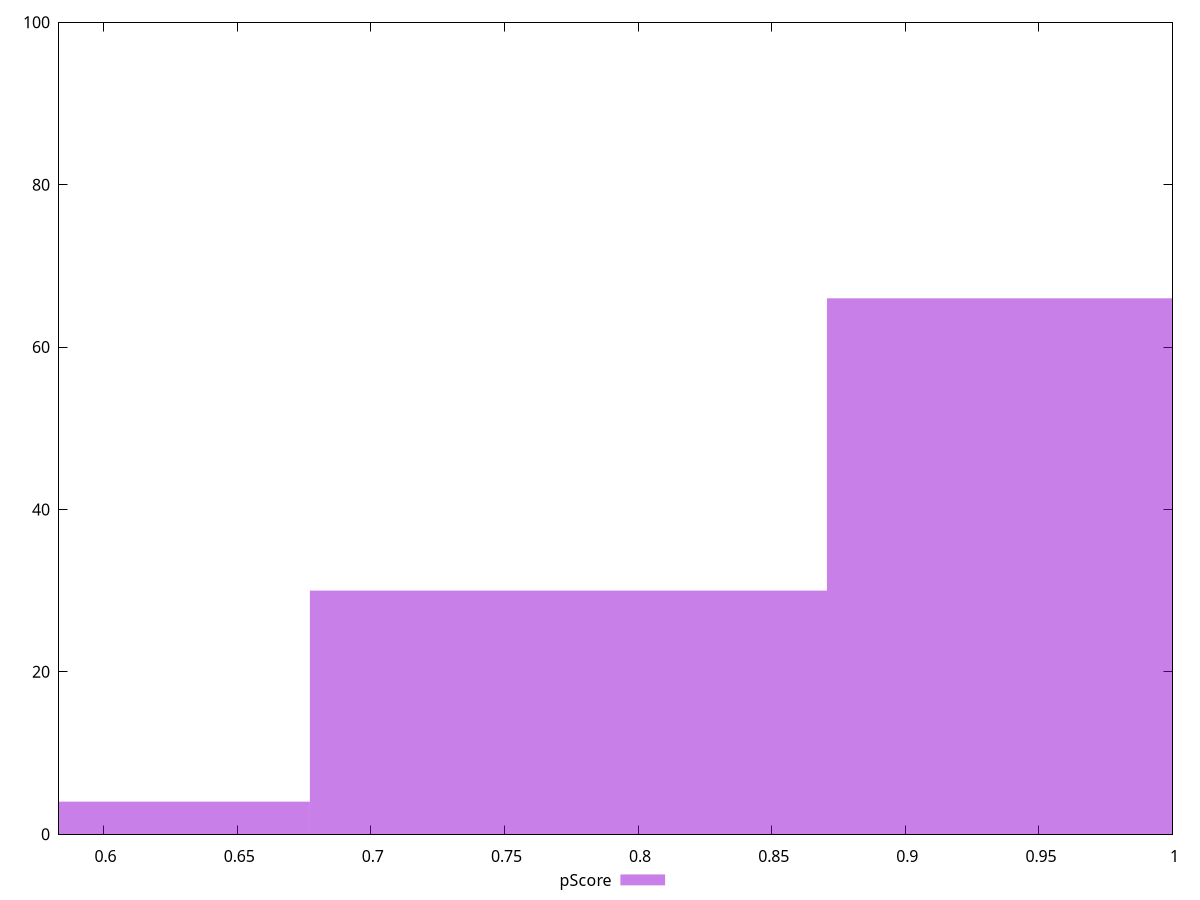 reset

$pScore <<EOF
0.9674440466568726 66
0.5804664279941236 4
0.7739552373254981 30
EOF

set key outside below
set boxwidth 0.19348880933137452
set xrange [0.5833333333333334:1]
set yrange [0:100]
set trange [0:100]
set style fill transparent solid 0.5 noborder
set terminal svg size 640, 490 enhanced background rgb 'white'
set output "report_00015_2021-02-09T16-11-33.973Z/unused-css-rules/samples/pages+cached/pScore/histogram.svg"

plot $pScore title "pScore" with boxes

reset
